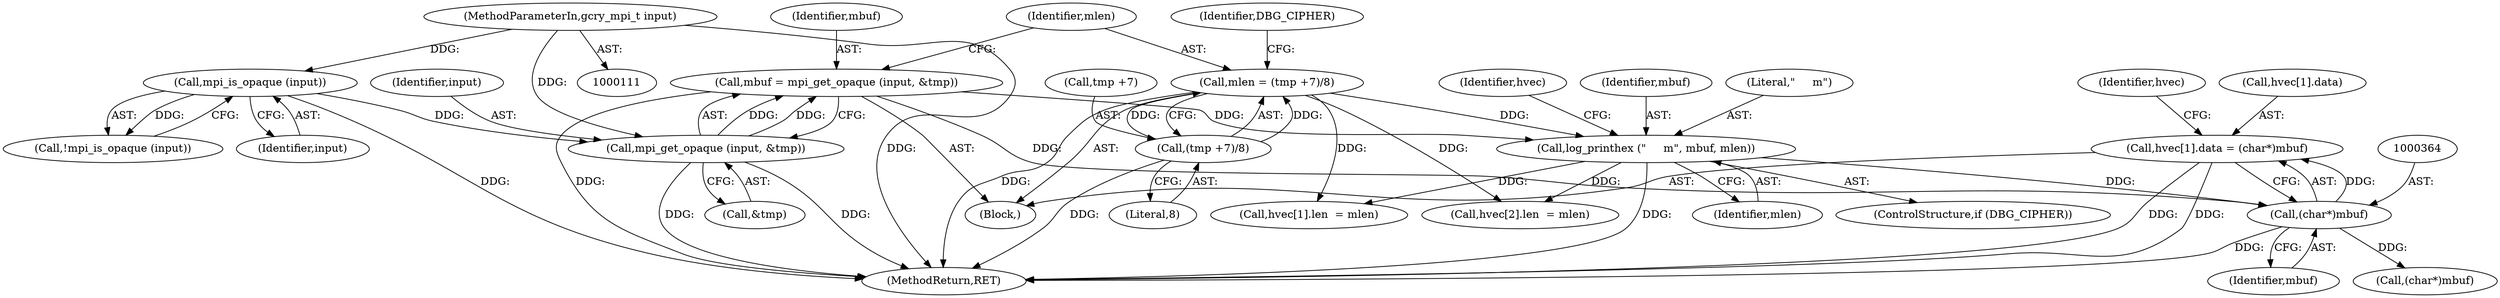 digraph "0_gnupg_5a22de904a0a366ae79f03ff1e13a1232a89e26b@array" {
"1000357" [label="(Call,hvec[1].data = (char*)mbuf)"];
"1000363" [label="(Call,(char*)mbuf)"];
"1000332" [label="(Call,log_printhex (\"     m\", mbuf, mlen))"];
"1000317" [label="(Call,mbuf = mpi_get_opaque (input, &tmp))"];
"1000319" [label="(Call,mpi_get_opaque (input, &tmp))"];
"1000156" [label="(Call,mpi_is_opaque (input))"];
"1000112" [label="(MethodParameterIn,gcry_mpi_t input)"];
"1000323" [label="(Call,mlen = (tmp +7)/8)"];
"1000325" [label="(Call,(tmp +7)/8)"];
"1000155" [label="(Call,!mpi_is_opaque (input))"];
"1000339" [label="(Identifier,hvec)"];
"1000329" [label="(Literal,8)"];
"1000496" [label="(Call,hvec[2].len  = mlen)"];
"1000335" [label="(Identifier,mlen)"];
"1000332" [label="(Call,log_printhex (\"     m\", mbuf, mlen))"];
"1000486" [label="(Call,(char*)mbuf)"];
"1000334" [label="(Identifier,mbuf)"];
"1000331" [label="(Identifier,DBG_CIPHER)"];
"1000358" [label="(Call,hvec[1].data)"];
"1000318" [label="(Identifier,mbuf)"];
"1000157" [label="(Identifier,input)"];
"1000369" [label="(Identifier,hvec)"];
"1000319" [label="(Call,mpi_get_opaque (input, &tmp))"];
"1000324" [label="(Identifier,mlen)"];
"1000326" [label="(Call,tmp +7)"];
"1000323" [label="(Call,mlen = (tmp +7)/8)"];
"1000325" [label="(Call,(tmp +7)/8)"];
"1000363" [label="(Call,(char*)mbuf)"];
"1000366" [label="(Call,hvec[1].len  = mlen)"];
"1000610" [label="(MethodReturn,RET)"];
"1000357" [label="(Call,hvec[1].data = (char*)mbuf)"];
"1000112" [label="(MethodParameterIn,gcry_mpi_t input)"];
"1000333" [label="(Literal,\"     m\")"];
"1000320" [label="(Identifier,input)"];
"1000156" [label="(Call,mpi_is_opaque (input))"];
"1000317" [label="(Call,mbuf = mpi_get_opaque (input, &tmp))"];
"1000321" [label="(Call,&tmp)"];
"1000330" [label="(ControlStructure,if (DBG_CIPHER))"];
"1000118" [label="(Block,)"];
"1000365" [label="(Identifier,mbuf)"];
"1000357" -> "1000118"  [label="AST: "];
"1000357" -> "1000363"  [label="CFG: "];
"1000358" -> "1000357"  [label="AST: "];
"1000363" -> "1000357"  [label="AST: "];
"1000369" -> "1000357"  [label="CFG: "];
"1000357" -> "1000610"  [label="DDG: "];
"1000357" -> "1000610"  [label="DDG: "];
"1000363" -> "1000357"  [label="DDG: "];
"1000363" -> "1000365"  [label="CFG: "];
"1000364" -> "1000363"  [label="AST: "];
"1000365" -> "1000363"  [label="AST: "];
"1000363" -> "1000610"  [label="DDG: "];
"1000332" -> "1000363"  [label="DDG: "];
"1000317" -> "1000363"  [label="DDG: "];
"1000363" -> "1000486"  [label="DDG: "];
"1000332" -> "1000330"  [label="AST: "];
"1000332" -> "1000335"  [label="CFG: "];
"1000333" -> "1000332"  [label="AST: "];
"1000334" -> "1000332"  [label="AST: "];
"1000335" -> "1000332"  [label="AST: "];
"1000339" -> "1000332"  [label="CFG: "];
"1000332" -> "1000610"  [label="DDG: "];
"1000317" -> "1000332"  [label="DDG: "];
"1000323" -> "1000332"  [label="DDG: "];
"1000332" -> "1000366"  [label="DDG: "];
"1000332" -> "1000496"  [label="DDG: "];
"1000317" -> "1000118"  [label="AST: "];
"1000317" -> "1000319"  [label="CFG: "];
"1000318" -> "1000317"  [label="AST: "];
"1000319" -> "1000317"  [label="AST: "];
"1000324" -> "1000317"  [label="CFG: "];
"1000317" -> "1000610"  [label="DDG: "];
"1000319" -> "1000317"  [label="DDG: "];
"1000319" -> "1000317"  [label="DDG: "];
"1000319" -> "1000321"  [label="CFG: "];
"1000320" -> "1000319"  [label="AST: "];
"1000321" -> "1000319"  [label="AST: "];
"1000319" -> "1000610"  [label="DDG: "];
"1000319" -> "1000610"  [label="DDG: "];
"1000156" -> "1000319"  [label="DDG: "];
"1000112" -> "1000319"  [label="DDG: "];
"1000156" -> "1000155"  [label="AST: "];
"1000156" -> "1000157"  [label="CFG: "];
"1000157" -> "1000156"  [label="AST: "];
"1000155" -> "1000156"  [label="CFG: "];
"1000156" -> "1000610"  [label="DDG: "];
"1000156" -> "1000155"  [label="DDG: "];
"1000112" -> "1000156"  [label="DDG: "];
"1000112" -> "1000111"  [label="AST: "];
"1000112" -> "1000610"  [label="DDG: "];
"1000323" -> "1000118"  [label="AST: "];
"1000323" -> "1000325"  [label="CFG: "];
"1000324" -> "1000323"  [label="AST: "];
"1000325" -> "1000323"  [label="AST: "];
"1000331" -> "1000323"  [label="CFG: "];
"1000323" -> "1000610"  [label="DDG: "];
"1000325" -> "1000323"  [label="DDG: "];
"1000325" -> "1000323"  [label="DDG: "];
"1000323" -> "1000366"  [label="DDG: "];
"1000323" -> "1000496"  [label="DDG: "];
"1000325" -> "1000329"  [label="CFG: "];
"1000326" -> "1000325"  [label="AST: "];
"1000329" -> "1000325"  [label="AST: "];
"1000325" -> "1000610"  [label="DDG: "];
}
